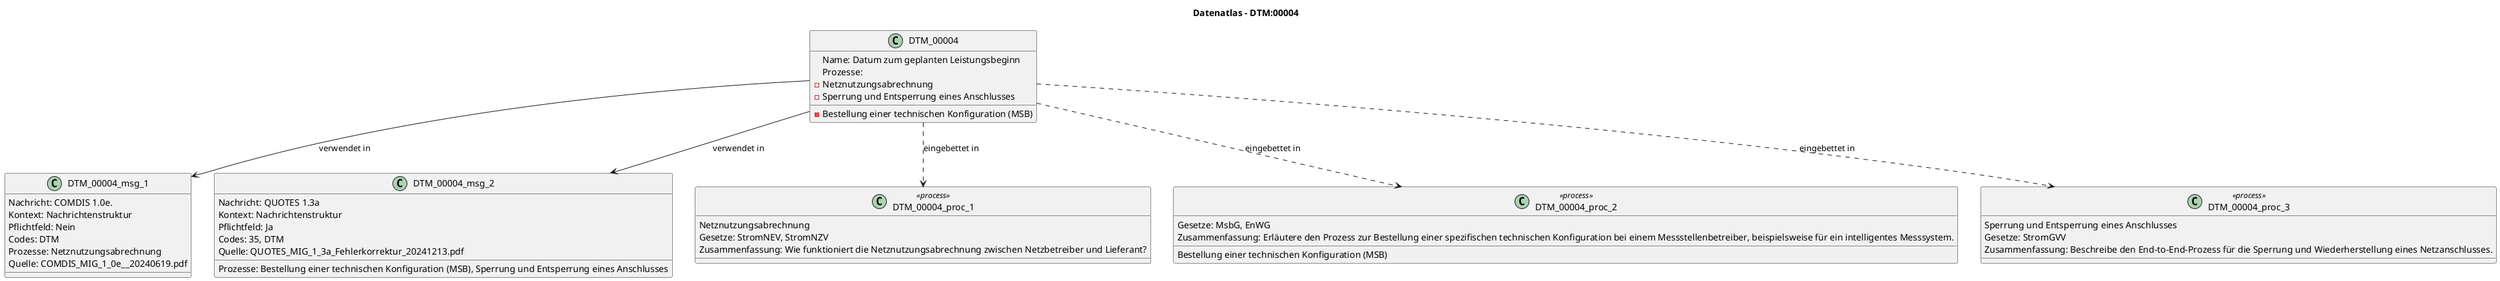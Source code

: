 @startuml
title Datenatlas – DTM:00004
class DTM_00004 {
  Name: Datum zum geplanten Leistungsbeginn
  Prozesse:
    - Netznutzungsabrechnung
    - Bestellung einer technischen Konfiguration (MSB)
    - Sperrung und Entsperrung eines Anschlusses
}
class DTM_00004_msg_1 {
  Nachricht: COMDIS 1.0e.
  Kontext: Nachrichtenstruktur
  Pflichtfeld: Nein
  Codes: DTM
  Prozesse: Netznutzungsabrechnung
  Quelle: COMDIS_MIG_1_0e__20240619.pdf
}
DTM_00004 --> DTM_00004_msg_1 : verwendet in
class DTM_00004_msg_2 {
  Nachricht: QUOTES 1.3a
  Kontext: Nachrichtenstruktur
  Pflichtfeld: Ja
  Codes: 35, DTM
  Prozesse: Bestellung einer technischen Konfiguration (MSB), Sperrung und Entsperrung eines Anschlusses
  Quelle: QUOTES_MIG_1_3a_Fehlerkorrektur_20241213.pdf
}
DTM_00004 --> DTM_00004_msg_2 : verwendet in
class DTM_00004_proc_1 <<process>> {
  Netznutzungsabrechnung
  Gesetze: StromNEV, StromNZV
  Zusammenfassung: Wie funktioniert die Netznutzungsabrechnung zwischen Netzbetreiber und Lieferant?
}
DTM_00004 ..> DTM_00004_proc_1 : eingebettet in
class DTM_00004_proc_2 <<process>> {
  Bestellung einer technischen Konfiguration (MSB)
  Gesetze: MsbG, EnWG
  Zusammenfassung: Erläutere den Prozess zur Bestellung einer spezifischen technischen Konfiguration bei einem Messstellenbetreiber, beispielsweise für ein intelligentes Messsystem.
}
DTM_00004 ..> DTM_00004_proc_2 : eingebettet in
class DTM_00004_proc_3 <<process>> {
  Sperrung und Entsperrung eines Anschlusses
  Gesetze: StromGVV
  Zusammenfassung: Beschreibe den End-to-End-Prozess für die Sperrung und Wiederherstellung eines Netzanschlusses.
}
DTM_00004 ..> DTM_00004_proc_3 : eingebettet in
@enduml